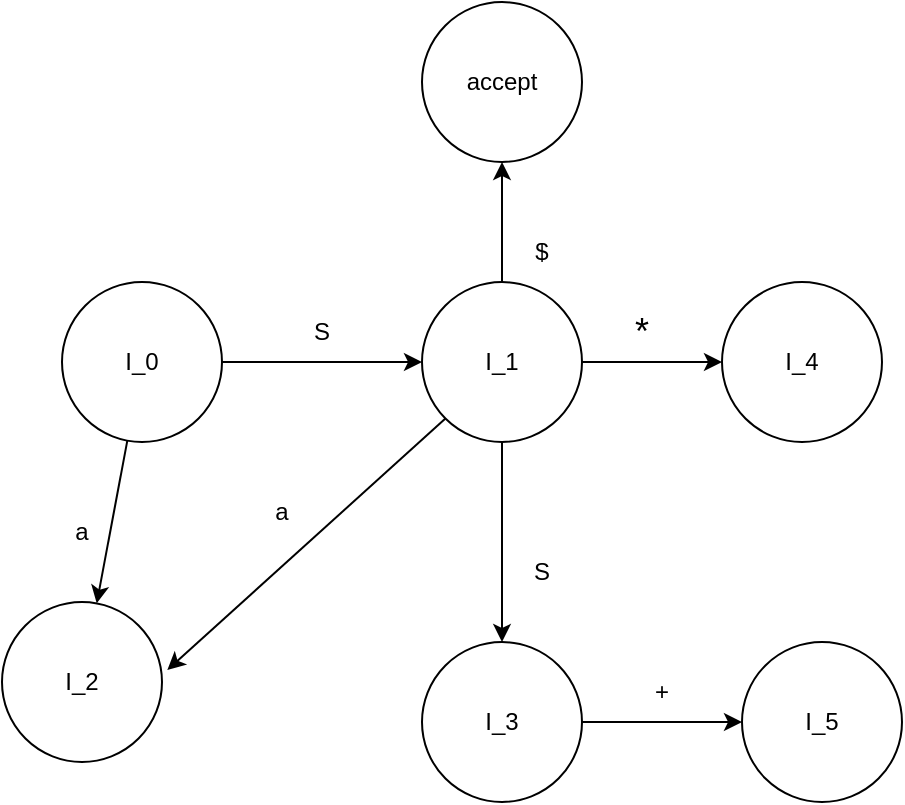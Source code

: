 <mxfile>
    <diagram id="R3uoOOJwf6Ej22IwVlhm" name="第 1 页">
        <mxGraphModel dx="649" dy="1364" grid="1" gridSize="10" guides="1" tooltips="1" connect="1" arrows="1" fold="1" page="1" pageScale="1" pageWidth="1600" pageHeight="900" math="0" shadow="0">
            <root>
                <mxCell id="0"/>
                <mxCell id="1" parent="0"/>
                <mxCell id="3" style="edgeStyle=none;html=1;" parent="1" source="2" target="4" edge="1">
                    <mxGeometry relative="1" as="geometry">
                        <mxPoint x="380" y="170" as="targetPoint"/>
                    </mxGeometry>
                </mxCell>
                <mxCell id="8" style="edgeStyle=none;html=1;" parent="1" source="2" target="9" edge="1">
                    <mxGeometry relative="1" as="geometry">
                        <mxPoint x="230" y="290" as="targetPoint"/>
                    </mxGeometry>
                </mxCell>
                <mxCell id="2" value="I_0" style="ellipse;whiteSpace=wrap;html=1;aspect=fixed;" parent="1" vertex="1">
                    <mxGeometry x="190" y="130" width="80" height="80" as="geometry"/>
                </mxCell>
                <mxCell id="11" style="edgeStyle=none;html=1;" parent="1" source="4" target="12" edge="1">
                    <mxGeometry relative="1" as="geometry">
                        <mxPoint x="410" y="290" as="targetPoint"/>
                    </mxGeometry>
                </mxCell>
                <mxCell id="14" style="edgeStyle=none;html=1;" parent="1" source="4" target="15" edge="1">
                    <mxGeometry relative="1" as="geometry">
                        <mxPoint x="530" y="170" as="targetPoint"/>
                    </mxGeometry>
                </mxCell>
                <mxCell id="31" style="edgeStyle=none;html=1;exitX=0.5;exitY=0;exitDx=0;exitDy=0;" parent="1" source="4" target="32" edge="1">
                    <mxGeometry relative="1" as="geometry">
                        <mxPoint x="410" y="70" as="targetPoint"/>
                    </mxGeometry>
                </mxCell>
                <mxCell id="34" style="edgeStyle=none;html=1;exitX=0;exitY=1;exitDx=0;exitDy=0;entryX=1.033;entryY=0.425;entryDx=0;entryDy=0;entryPerimeter=0;" edge="1" parent="1" source="4" target="9">
                    <mxGeometry relative="1" as="geometry"/>
                </mxCell>
                <mxCell id="4" value="I_1" style="ellipse;whiteSpace=wrap;html=1;aspect=fixed;" parent="1" vertex="1">
                    <mxGeometry x="370" y="130" width="80" height="80" as="geometry"/>
                </mxCell>
                <mxCell id="6" value="S" style="text;html=1;strokeColor=none;fillColor=none;align=center;verticalAlign=middle;whiteSpace=wrap;rounded=0;" parent="1" vertex="1">
                    <mxGeometry x="290" y="140" width="60" height="30" as="geometry"/>
                </mxCell>
                <mxCell id="9" value="I_2" style="ellipse;whiteSpace=wrap;html=1;aspect=fixed;" parent="1" vertex="1">
                    <mxGeometry x="160" y="290" width="80" height="80" as="geometry"/>
                </mxCell>
                <mxCell id="10" value="a" style="text;html=1;strokeColor=none;fillColor=none;align=center;verticalAlign=middle;whiteSpace=wrap;rounded=0;" parent="1" vertex="1">
                    <mxGeometry x="170" y="240" width="60" height="30" as="geometry"/>
                </mxCell>
                <mxCell id="28" style="edgeStyle=none;html=1;fontSize=12;" parent="1" source="12" target="29" edge="1">
                    <mxGeometry relative="1" as="geometry">
                        <mxPoint x="540" y="350" as="targetPoint"/>
                    </mxGeometry>
                </mxCell>
                <mxCell id="12" value="I_3" style="ellipse;whiteSpace=wrap;html=1;aspect=fixed;" parent="1" vertex="1">
                    <mxGeometry x="370" y="310" width="80" height="80" as="geometry"/>
                </mxCell>
                <mxCell id="13" value="S" style="text;html=1;strokeColor=none;fillColor=none;align=center;verticalAlign=middle;whiteSpace=wrap;rounded=0;" parent="1" vertex="1">
                    <mxGeometry x="400" y="260" width="60" height="30" as="geometry"/>
                </mxCell>
                <mxCell id="15" value="I_4" style="ellipse;whiteSpace=wrap;html=1;aspect=fixed;" parent="1" vertex="1">
                    <mxGeometry x="520" y="130" width="80" height="80" as="geometry"/>
                </mxCell>
                <mxCell id="16" value="&lt;font style=&quot;font-size: 18px;&quot;&gt;*&lt;/font&gt;" style="text;html=1;strokeColor=none;fillColor=none;align=center;verticalAlign=middle;whiteSpace=wrap;rounded=0;" parent="1" vertex="1">
                    <mxGeometry x="450" y="140" width="60" height="30" as="geometry"/>
                </mxCell>
                <mxCell id="29" value="I_5" style="ellipse;whiteSpace=wrap;html=1;aspect=fixed;fontSize=12;" parent="1" vertex="1">
                    <mxGeometry x="530" y="310" width="80" height="80" as="geometry"/>
                </mxCell>
                <mxCell id="30" value="+" style="text;html=1;strokeColor=none;fillColor=none;align=center;verticalAlign=middle;whiteSpace=wrap;rounded=0;fontSize=12;" parent="1" vertex="1">
                    <mxGeometry x="460" y="320" width="60" height="30" as="geometry"/>
                </mxCell>
                <mxCell id="32" value="accept" style="ellipse;whiteSpace=wrap;html=1;aspect=fixed;" parent="1" vertex="1">
                    <mxGeometry x="370" y="-10" width="80" height="80" as="geometry"/>
                </mxCell>
                <mxCell id="33" value="$" style="text;html=1;strokeColor=none;fillColor=none;align=center;verticalAlign=middle;whiteSpace=wrap;rounded=0;" parent="1" vertex="1">
                    <mxGeometry x="400" y="100" width="60" height="30" as="geometry"/>
                </mxCell>
                <mxCell id="35" value="a" style="text;html=1;strokeColor=none;fillColor=none;align=center;verticalAlign=middle;whiteSpace=wrap;rounded=0;" vertex="1" parent="1">
                    <mxGeometry x="270" y="230" width="60" height="30" as="geometry"/>
                </mxCell>
            </root>
        </mxGraphModel>
    </diagram>
</mxfile>